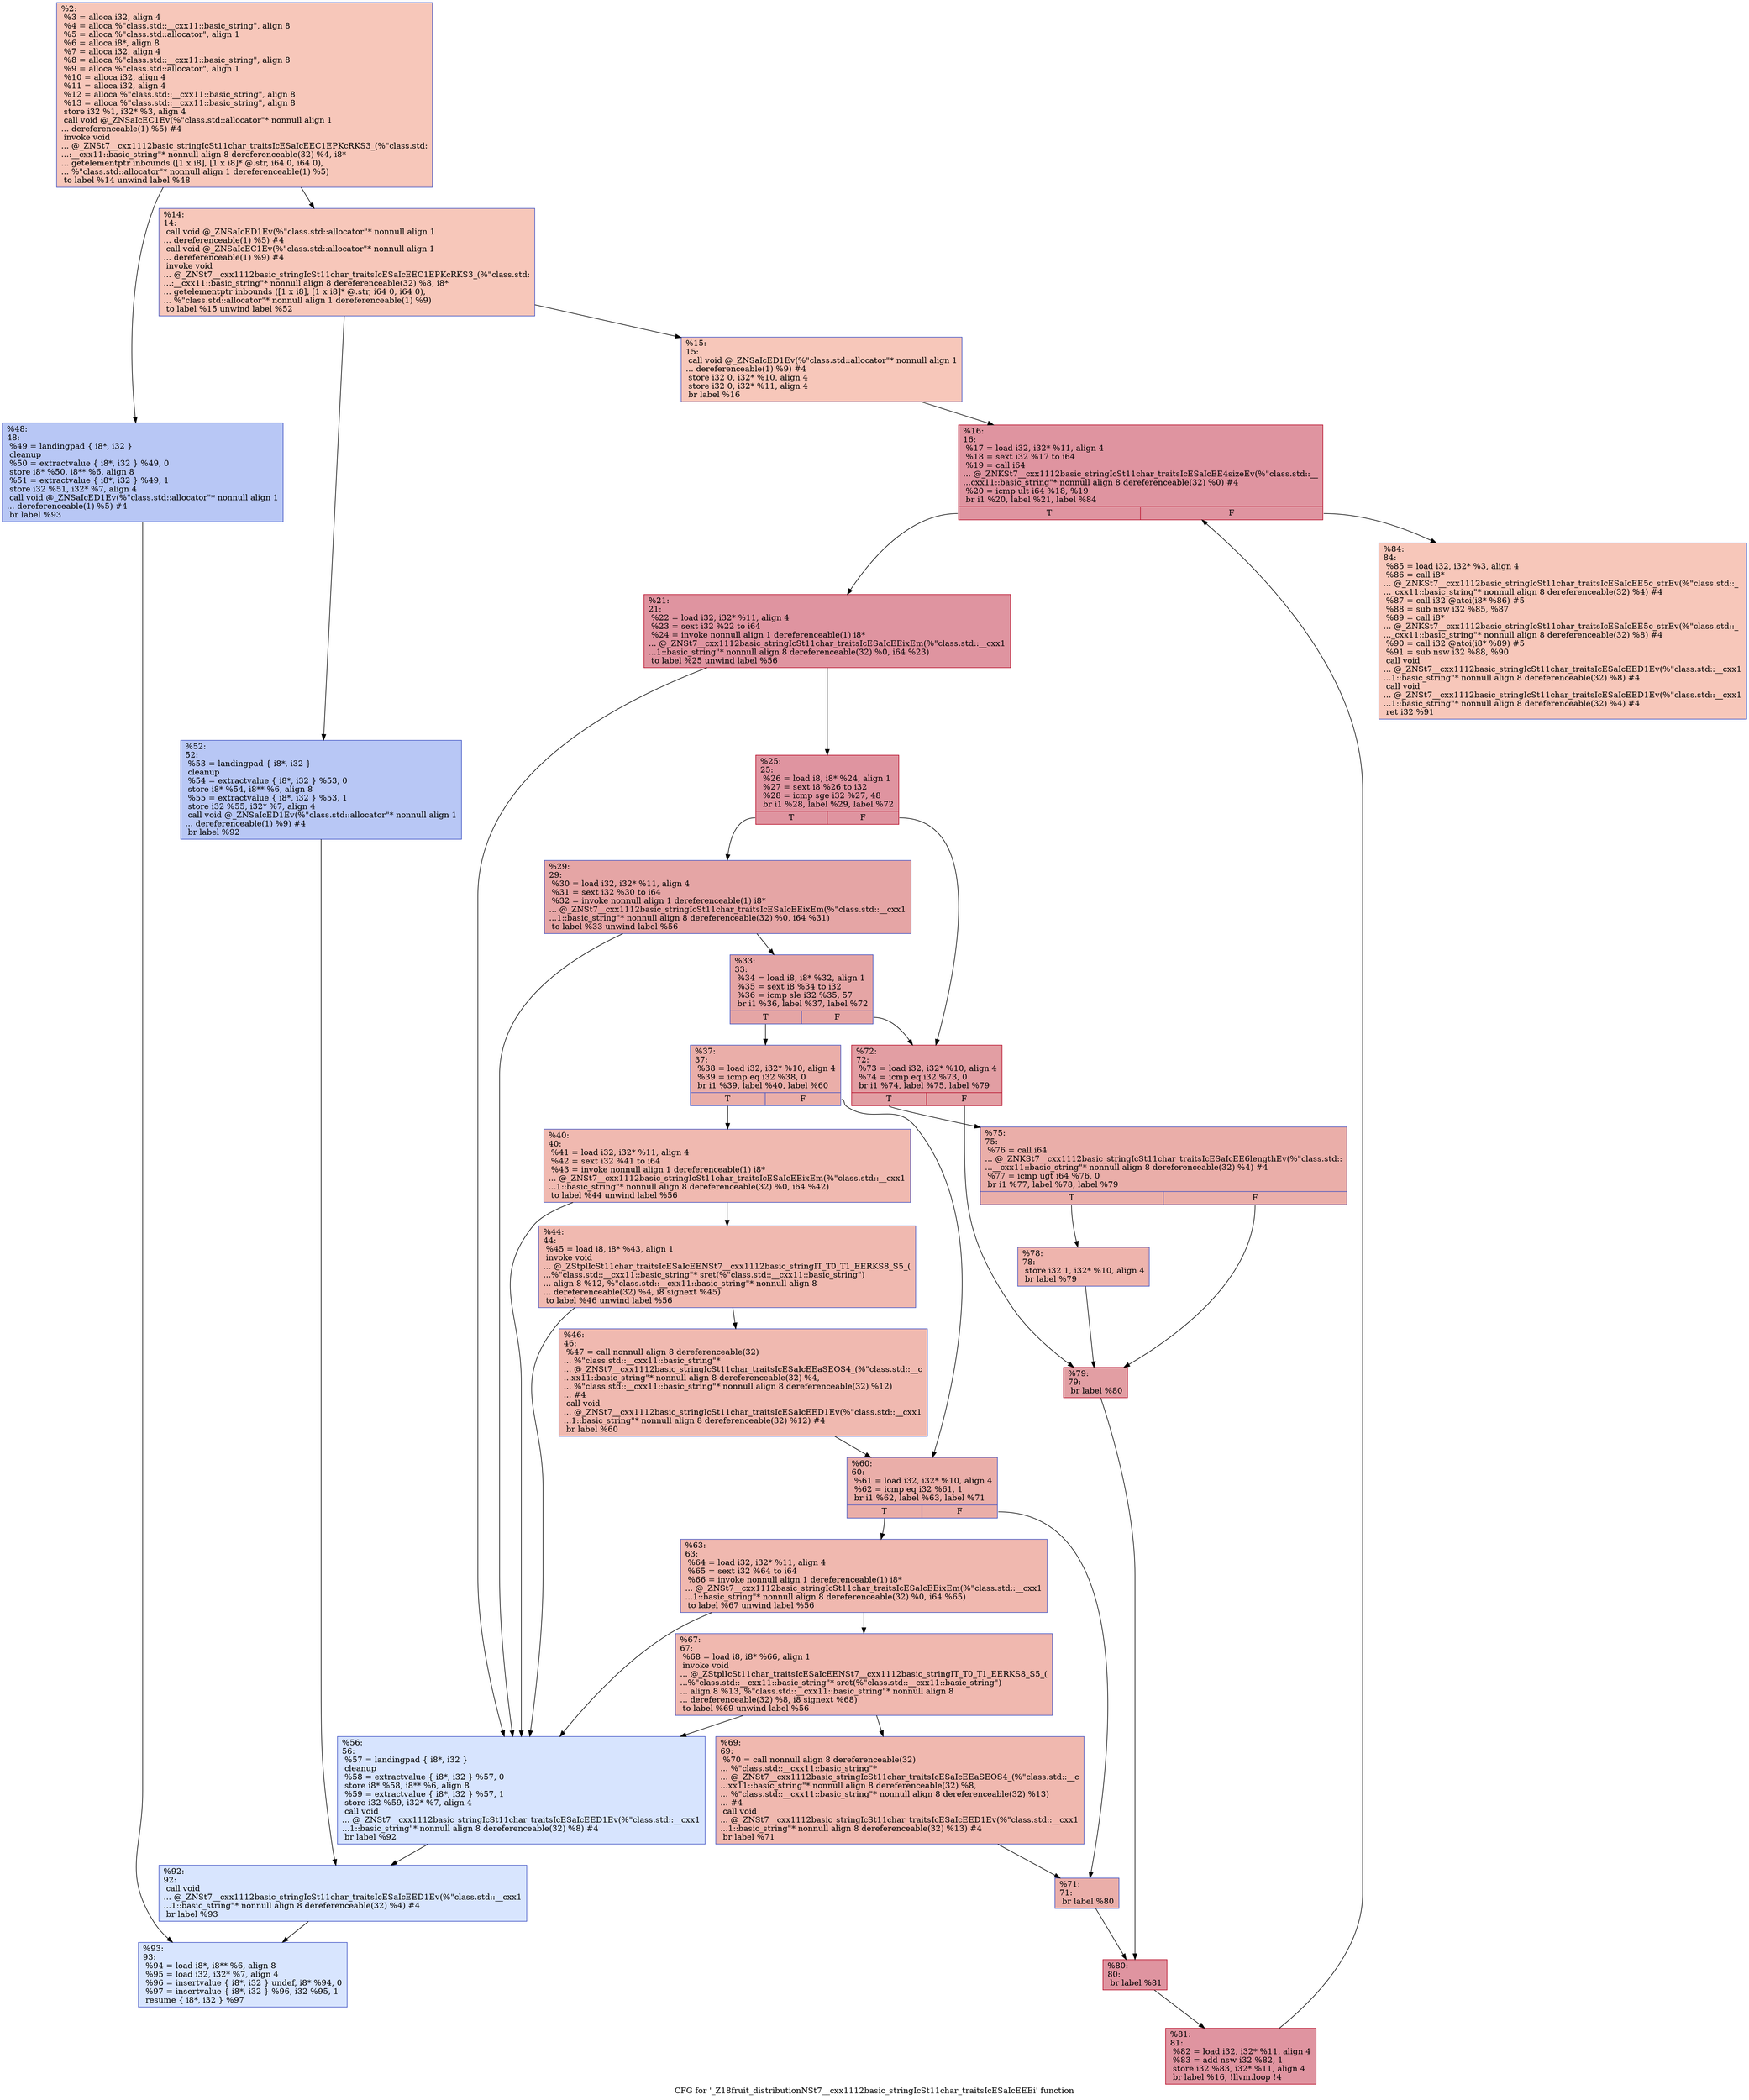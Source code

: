 digraph "CFG for '_Z18fruit_distributionNSt7__cxx1112basic_stringIcSt11char_traitsIcESaIcEEEi' function" {
	label="CFG for '_Z18fruit_distributionNSt7__cxx1112basic_stringIcSt11char_traitsIcESaIcEEEi' function";

	Node0x55fc490ad5f0 [shape=record,color="#3d50c3ff", style=filled, fillcolor="#ec7f6370",label="{%2:\l  %3 = alloca i32, align 4\l  %4 = alloca %\"class.std::__cxx11::basic_string\", align 8\l  %5 = alloca %\"class.std::allocator\", align 1\l  %6 = alloca i8*, align 8\l  %7 = alloca i32, align 4\l  %8 = alloca %\"class.std::__cxx11::basic_string\", align 8\l  %9 = alloca %\"class.std::allocator\", align 1\l  %10 = alloca i32, align 4\l  %11 = alloca i32, align 4\l  %12 = alloca %\"class.std::__cxx11::basic_string\", align 8\l  %13 = alloca %\"class.std::__cxx11::basic_string\", align 8\l  store i32 %1, i32* %3, align 4\l  call void @_ZNSaIcEC1Ev(%\"class.std::allocator\"* nonnull align 1\l... dereferenceable(1) %5) #4\l  invoke void\l... @_ZNSt7__cxx1112basic_stringIcSt11char_traitsIcESaIcEEC1EPKcRKS3_(%\"class.std:\l...:__cxx11::basic_string\"* nonnull align 8 dereferenceable(32) %4, i8*\l... getelementptr inbounds ([1 x i8], [1 x i8]* @.str, i64 0, i64 0),\l... %\"class.std::allocator\"* nonnull align 1 dereferenceable(1) %5)\l          to label %14 unwind label %48\l}"];
	Node0x55fc490ad5f0 -> Node0x55fc490ae610;
	Node0x55fc490ad5f0 -> Node0x55fc490ae660;
	Node0x55fc490ae610 [shape=record,color="#3d50c3ff", style=filled, fillcolor="#ec7f6370",label="{%14:\l14:                                               \l  call void @_ZNSaIcED1Ev(%\"class.std::allocator\"* nonnull align 1\l... dereferenceable(1) %5) #4\l  call void @_ZNSaIcEC1Ev(%\"class.std::allocator\"* nonnull align 1\l... dereferenceable(1) %9) #4\l  invoke void\l... @_ZNSt7__cxx1112basic_stringIcSt11char_traitsIcESaIcEEC1EPKcRKS3_(%\"class.std:\l...:__cxx11::basic_string\"* nonnull align 8 dereferenceable(32) %8, i8*\l... getelementptr inbounds ([1 x i8], [1 x i8]* @.str, i64 0, i64 0),\l... %\"class.std::allocator\"* nonnull align 1 dereferenceable(1) %9)\l          to label %15 unwind label %52\l}"];
	Node0x55fc490ae610 -> Node0x55fc490aed10;
	Node0x55fc490ae610 -> Node0x55fc490aed60;
	Node0x55fc490aed10 [shape=record,color="#3d50c3ff", style=filled, fillcolor="#ec7f6370",label="{%15:\l15:                                               \l  call void @_ZNSaIcED1Ev(%\"class.std::allocator\"* nonnull align 1\l... dereferenceable(1) %9) #4\l  store i32 0, i32* %10, align 4\l  store i32 0, i32* %11, align 4\l  br label %16\l}"];
	Node0x55fc490aed10 -> Node0x55fc490af170;
	Node0x55fc490af170 [shape=record,color="#b70d28ff", style=filled, fillcolor="#b70d2870",label="{%16:\l16:                                               \l  %17 = load i32, i32* %11, align 4\l  %18 = sext i32 %17 to i64\l  %19 = call i64\l... @_ZNKSt7__cxx1112basic_stringIcSt11char_traitsIcESaIcEE4sizeEv(%\"class.std::__\l...cxx11::basic_string\"* nonnull align 8 dereferenceable(32) %0) #4\l  %20 = icmp ult i64 %18, %19\l  br i1 %20, label %21, label %84\l|{<s0>T|<s1>F}}"];
	Node0x55fc490af170:s0 -> Node0x55fc490af310;
	Node0x55fc490af170:s1 -> Node0x55fc490af5e0;
	Node0x55fc490af310 [shape=record,color="#b70d28ff", style=filled, fillcolor="#b70d2870",label="{%21:\l21:                                               \l  %22 = load i32, i32* %11, align 4\l  %23 = sext i32 %22 to i64\l  %24 = invoke nonnull align 1 dereferenceable(1) i8*\l... @_ZNSt7__cxx1112basic_stringIcSt11char_traitsIcESaIcEEixEm(%\"class.std::__cxx1\l...1::basic_string\"* nonnull align 8 dereferenceable(32) %0, i64 %23)\l          to label %25 unwind label %56\l}"];
	Node0x55fc490af310 -> Node0x55fc490af850;
	Node0x55fc490af310 -> Node0x55fc490af8a0;
	Node0x55fc490af850 [shape=record,color="#b70d28ff", style=filled, fillcolor="#b70d2870",label="{%25:\l25:                                               \l  %26 = load i8, i8* %24, align 1\l  %27 = sext i8 %26 to i32\l  %28 = icmp sge i32 %27, 48\l  br i1 %28, label %29, label %72\l|{<s0>T|<s1>F}}"];
	Node0x55fc490af850:s0 -> Node0x55fc490af800;
	Node0x55fc490af850:s1 -> Node0x55fc490afdb0;
	Node0x55fc490af800 [shape=record,color="#3d50c3ff", style=filled, fillcolor="#c5333470",label="{%29:\l29:                                               \l  %30 = load i32, i32* %11, align 4\l  %31 = sext i32 %30 to i64\l  %32 = invoke nonnull align 1 dereferenceable(1) i8*\l... @_ZNSt7__cxx1112basic_stringIcSt11char_traitsIcESaIcEEixEm(%\"class.std::__cxx1\l...1::basic_string\"* nonnull align 8 dereferenceable(32) %0, i64 %31)\l          to label %33 unwind label %56\l}"];
	Node0x55fc490af800 -> Node0x55fc490b0020;
	Node0x55fc490af800 -> Node0x55fc490af8a0;
	Node0x55fc490b0020 [shape=record,color="#3d50c3ff", style=filled, fillcolor="#c5333470",label="{%33:\l33:                                               \l  %34 = load i8, i8* %32, align 1\l  %35 = sext i8 %34 to i32\l  %36 = icmp sle i32 %35, 57\l  br i1 %36, label %37, label %72\l|{<s0>T|<s1>F}}"];
	Node0x55fc490b0020:s0 -> Node0x55fc490affd0;
	Node0x55fc490b0020:s1 -> Node0x55fc490afdb0;
	Node0x55fc490affd0 [shape=record,color="#3d50c3ff", style=filled, fillcolor="#d0473d70",label="{%37:\l37:                                               \l  %38 = load i32, i32* %10, align 4\l  %39 = icmp eq i32 %38, 0\l  br i1 %39, label %40, label %60\l|{<s0>T|<s1>F}}"];
	Node0x55fc490affd0:s0 -> Node0x55fc490b0720;
	Node0x55fc490affd0:s1 -> Node0x55fc490b0770;
	Node0x55fc490b0720 [shape=record,color="#3d50c3ff", style=filled, fillcolor="#de614d70",label="{%40:\l40:                                               \l  %41 = load i32, i32* %11, align 4\l  %42 = sext i32 %41 to i64\l  %43 = invoke nonnull align 1 dereferenceable(1) i8*\l... @_ZNSt7__cxx1112basic_stringIcSt11char_traitsIcESaIcEEixEm(%\"class.std::__cxx1\l...1::basic_string\"* nonnull align 8 dereferenceable(32) %0, i64 %42)\l          to label %44 unwind label %56\l}"];
	Node0x55fc490b0720 -> Node0x55fc490b09e0;
	Node0x55fc490b0720 -> Node0x55fc490af8a0;
	Node0x55fc490b09e0 [shape=record,color="#3d50c3ff", style=filled, fillcolor="#de614d70",label="{%44:\l44:                                               \l  %45 = load i8, i8* %43, align 1\l  invoke void\l... @_ZStplIcSt11char_traitsIcESaIcEENSt7__cxx1112basic_stringIT_T0_T1_EERKS8_S5_(\l...%\"class.std::__cxx11::basic_string\"* sret(%\"class.std::__cxx11::basic_string\")\l... align 8 %12, %\"class.std::__cxx11::basic_string\"* nonnull align 8\l... dereferenceable(32) %4, i8 signext %45)\l          to label %46 unwind label %56\l}"];
	Node0x55fc490b09e0 -> Node0x55fc490b0c50;
	Node0x55fc490b09e0 -> Node0x55fc490af8a0;
	Node0x55fc490b0c50 [shape=record,color="#3d50c3ff", style=filled, fillcolor="#de614d70",label="{%46:\l46:                                               \l  %47 = call nonnull align 8 dereferenceable(32)\l... %\"class.std::__cxx11::basic_string\"*\l... @_ZNSt7__cxx1112basic_stringIcSt11char_traitsIcESaIcEEaSEOS4_(%\"class.std::__c\l...xx11::basic_string\"* nonnull align 8 dereferenceable(32) %4,\l... %\"class.std::__cxx11::basic_string\"* nonnull align 8 dereferenceable(32) %12)\l... #4\l  call void\l... @_ZNSt7__cxx1112basic_stringIcSt11char_traitsIcESaIcEED1Ev(%\"class.std::__cxx1\l...1::basic_string\"* nonnull align 8 dereferenceable(32) %12) #4\l  br label %60\l}"];
	Node0x55fc490b0c50 -> Node0x55fc490b0770;
	Node0x55fc490ae660 [shape=record,color="#3d50c3ff", style=filled, fillcolor="#5f7fe870",label="{%48:\l48:                                               \l  %49 = landingpad \{ i8*, i32 \}\l          cleanup\l  %50 = extractvalue \{ i8*, i32 \} %49, 0\l  store i8* %50, i8** %6, align 8\l  %51 = extractvalue \{ i8*, i32 \} %49, 1\l  store i32 %51, i32* %7, align 4\l  call void @_ZNSaIcED1Ev(%\"class.std::allocator\"* nonnull align 1\l... dereferenceable(1) %5) #4\l  br label %93\l}"];
	Node0x55fc490ae660 -> Node0x55fc490b1ab0;
	Node0x55fc490aed60 [shape=record,color="#3d50c3ff", style=filled, fillcolor="#5f7fe870",label="{%52:\l52:                                               \l  %53 = landingpad \{ i8*, i32 \}\l          cleanup\l  %54 = extractvalue \{ i8*, i32 \} %53, 0\l  store i8* %54, i8** %6, align 8\l  %55 = extractvalue \{ i8*, i32 \} %53, 1\l  store i32 %55, i32* %7, align 4\l  call void @_ZNSaIcED1Ev(%\"class.std::allocator\"* nonnull align 1\l... dereferenceable(1) %9) #4\l  br label %92\l}"];
	Node0x55fc490aed60 -> Node0x55fc490b1f30;
	Node0x55fc490af8a0 [shape=record,color="#3d50c3ff", style=filled, fillcolor="#a5c3fe70",label="{%56:\l56:                                               \l  %57 = landingpad \{ i8*, i32 \}\l          cleanup\l  %58 = extractvalue \{ i8*, i32 \} %57, 0\l  store i8* %58, i8** %6, align 8\l  %59 = extractvalue \{ i8*, i32 \} %57, 1\l  store i32 %59, i32* %7, align 4\l  call void\l... @_ZNSt7__cxx1112basic_stringIcSt11char_traitsIcESaIcEED1Ev(%\"class.std::__cxx1\l...1::basic_string\"* nonnull align 8 dereferenceable(32) %8) #4\l  br label %92\l}"];
	Node0x55fc490af8a0 -> Node0x55fc490b1f30;
	Node0x55fc490b0770 [shape=record,color="#3d50c3ff", style=filled, fillcolor="#d0473d70",label="{%60:\l60:                                               \l  %61 = load i32, i32* %10, align 4\l  %62 = icmp eq i32 %61, 1\l  br i1 %62, label %63, label %71\l|{<s0>T|<s1>F}}"];
	Node0x55fc490b0770:s0 -> Node0x55fc490b2280;
	Node0x55fc490b0770:s1 -> Node0x55fc490b2570;
	Node0x55fc490b2280 [shape=record,color="#3d50c3ff", style=filled, fillcolor="#dc5d4a70",label="{%63:\l63:                                               \l  %64 = load i32, i32* %11, align 4\l  %65 = sext i32 %64 to i64\l  %66 = invoke nonnull align 1 dereferenceable(1) i8*\l... @_ZNSt7__cxx1112basic_stringIcSt11char_traitsIcESaIcEEixEm(%\"class.std::__cxx1\l...1::basic_string\"* nonnull align 8 dereferenceable(32) %0, i64 %65)\l          to label %67 unwind label %56\l}"];
	Node0x55fc490b2280 -> Node0x55fc490b2bb0;
	Node0x55fc490b2280 -> Node0x55fc490af8a0;
	Node0x55fc490b2bb0 [shape=record,color="#3d50c3ff", style=filled, fillcolor="#dc5d4a70",label="{%67:\l67:                                               \l  %68 = load i8, i8* %66, align 1\l  invoke void\l... @_ZStplIcSt11char_traitsIcESaIcEENSt7__cxx1112basic_stringIT_T0_T1_EERKS8_S5_(\l...%\"class.std::__cxx11::basic_string\"* sret(%\"class.std::__cxx11::basic_string\")\l... align 8 %13, %\"class.std::__cxx11::basic_string\"* nonnull align 8\l... dereferenceable(32) %8, i8 signext %68)\l          to label %69 unwind label %56\l}"];
	Node0x55fc490b2bb0 -> Node0x55fc490b2b60;
	Node0x55fc490b2bb0 -> Node0x55fc490af8a0;
	Node0x55fc490b2b60 [shape=record,color="#3d50c3ff", style=filled, fillcolor="#dc5d4a70",label="{%69:\l69:                                               \l  %70 = call nonnull align 8 dereferenceable(32)\l... %\"class.std::__cxx11::basic_string\"*\l... @_ZNSt7__cxx1112basic_stringIcSt11char_traitsIcESaIcEEaSEOS4_(%\"class.std::__c\l...xx11::basic_string\"* nonnull align 8 dereferenceable(32) %8,\l... %\"class.std::__cxx11::basic_string\"* nonnull align 8 dereferenceable(32) %13)\l... #4\l  call void\l... @_ZNSt7__cxx1112basic_stringIcSt11char_traitsIcESaIcEED1Ev(%\"class.std::__cxx1\l...1::basic_string\"* nonnull align 8 dereferenceable(32) %13) #4\l  br label %71\l}"];
	Node0x55fc490b2b60 -> Node0x55fc490b2570;
	Node0x55fc490b2570 [shape=record,color="#3d50c3ff", style=filled, fillcolor="#d0473d70",label="{%71:\l71:                                               \l  br label %80\l}"];
	Node0x55fc490b2570 -> Node0x55fc490b3040;
	Node0x55fc490afdb0 [shape=record,color="#b70d28ff", style=filled, fillcolor="#be242e70",label="{%72:\l72:                                               \l  %73 = load i32, i32* %10, align 4\l  %74 = icmp eq i32 %73, 0\l  br i1 %74, label %75, label %79\l|{<s0>T|<s1>F}}"];
	Node0x55fc490afdb0:s0 -> Node0x55fc490b3490;
	Node0x55fc490afdb0:s1 -> Node0x55fc490b34e0;
	Node0x55fc490b3490 [shape=record,color="#3d50c3ff", style=filled, fillcolor="#d0473d70",label="{%75:\l75:                                               \l  %76 = call i64\l... @_ZNKSt7__cxx1112basic_stringIcSt11char_traitsIcESaIcEE6lengthEv(%\"class.std::\l...__cxx11::basic_string\"* nonnull align 8 dereferenceable(32) %4) #4\l  %77 = icmp ugt i64 %76, 0\l  br i1 %77, label %78, label %79\l|{<s0>T|<s1>F}}"];
	Node0x55fc490b3490:s0 -> Node0x55fc490b35e0;
	Node0x55fc490b3490:s1 -> Node0x55fc490b34e0;
	Node0x55fc490b35e0 [shape=record,color="#3d50c3ff", style=filled, fillcolor="#d8564670",label="{%78:\l78:                                               \l  store i32 1, i32* %10, align 4\l  br label %79\l}"];
	Node0x55fc490b35e0 -> Node0x55fc490b34e0;
	Node0x55fc490b34e0 [shape=record,color="#b70d28ff", style=filled, fillcolor="#be242e70",label="{%79:\l79:                                               \l  br label %80\l}"];
	Node0x55fc490b34e0 -> Node0x55fc490b3040;
	Node0x55fc490b3040 [shape=record,color="#b70d28ff", style=filled, fillcolor="#b70d2870",label="{%80:\l80:                                               \l  br label %81\l}"];
	Node0x55fc490b3040 -> Node0x55fc490b3ad0;
	Node0x55fc490b3ad0 [shape=record,color="#b70d28ff", style=filled, fillcolor="#b70d2870",label="{%81:\l81:                                               \l  %82 = load i32, i32* %11, align 4\l  %83 = add nsw i32 %82, 1\l  store i32 %83, i32* %11, align 4\l  br label %16, !llvm.loop !4\l}"];
	Node0x55fc490b3ad0 -> Node0x55fc490af170;
	Node0x55fc490af5e0 [shape=record,color="#3d50c3ff", style=filled, fillcolor="#ec7f6370",label="{%84:\l84:                                               \l  %85 = load i32, i32* %3, align 4\l  %86 = call i8*\l... @_ZNKSt7__cxx1112basic_stringIcSt11char_traitsIcESaIcEE5c_strEv(%\"class.std::_\l..._cxx11::basic_string\"* nonnull align 8 dereferenceable(32) %4) #4\l  %87 = call i32 @atoi(i8* %86) #5\l  %88 = sub nsw i32 %85, %87\l  %89 = call i8*\l... @_ZNKSt7__cxx1112basic_stringIcSt11char_traitsIcESaIcEE5c_strEv(%\"class.std::_\l..._cxx11::basic_string\"* nonnull align 8 dereferenceable(32) %8) #4\l  %90 = call i32 @atoi(i8* %89) #5\l  %91 = sub nsw i32 %88, %90\l  call void\l... @_ZNSt7__cxx1112basic_stringIcSt11char_traitsIcESaIcEED1Ev(%\"class.std::__cxx1\l...1::basic_string\"* nonnull align 8 dereferenceable(32) %8) #4\l  call void\l... @_ZNSt7__cxx1112basic_stringIcSt11char_traitsIcESaIcEED1Ev(%\"class.std::__cxx1\l...1::basic_string\"* nonnull align 8 dereferenceable(32) %4) #4\l  ret i32 %91\l}"];
	Node0x55fc490b1f30 [shape=record,color="#3d50c3ff", style=filled, fillcolor="#a7c5fe70",label="{%92:\l92:                                               \l  call void\l... @_ZNSt7__cxx1112basic_stringIcSt11char_traitsIcESaIcEED1Ev(%\"class.std::__cxx1\l...1::basic_string\"* nonnull align 8 dereferenceable(32) %4) #4\l  br label %93\l}"];
	Node0x55fc490b1f30 -> Node0x55fc490b1ab0;
	Node0x55fc490b1ab0 [shape=record,color="#3d50c3ff", style=filled, fillcolor="#a7c5fe70",label="{%93:\l93:                                               \l  %94 = load i8*, i8** %6, align 8\l  %95 = load i32, i32* %7, align 4\l  %96 = insertvalue \{ i8*, i32 \} undef, i8* %94, 0\l  %97 = insertvalue \{ i8*, i32 \} %96, i32 %95, 1\l  resume \{ i8*, i32 \} %97\l}"];
}
